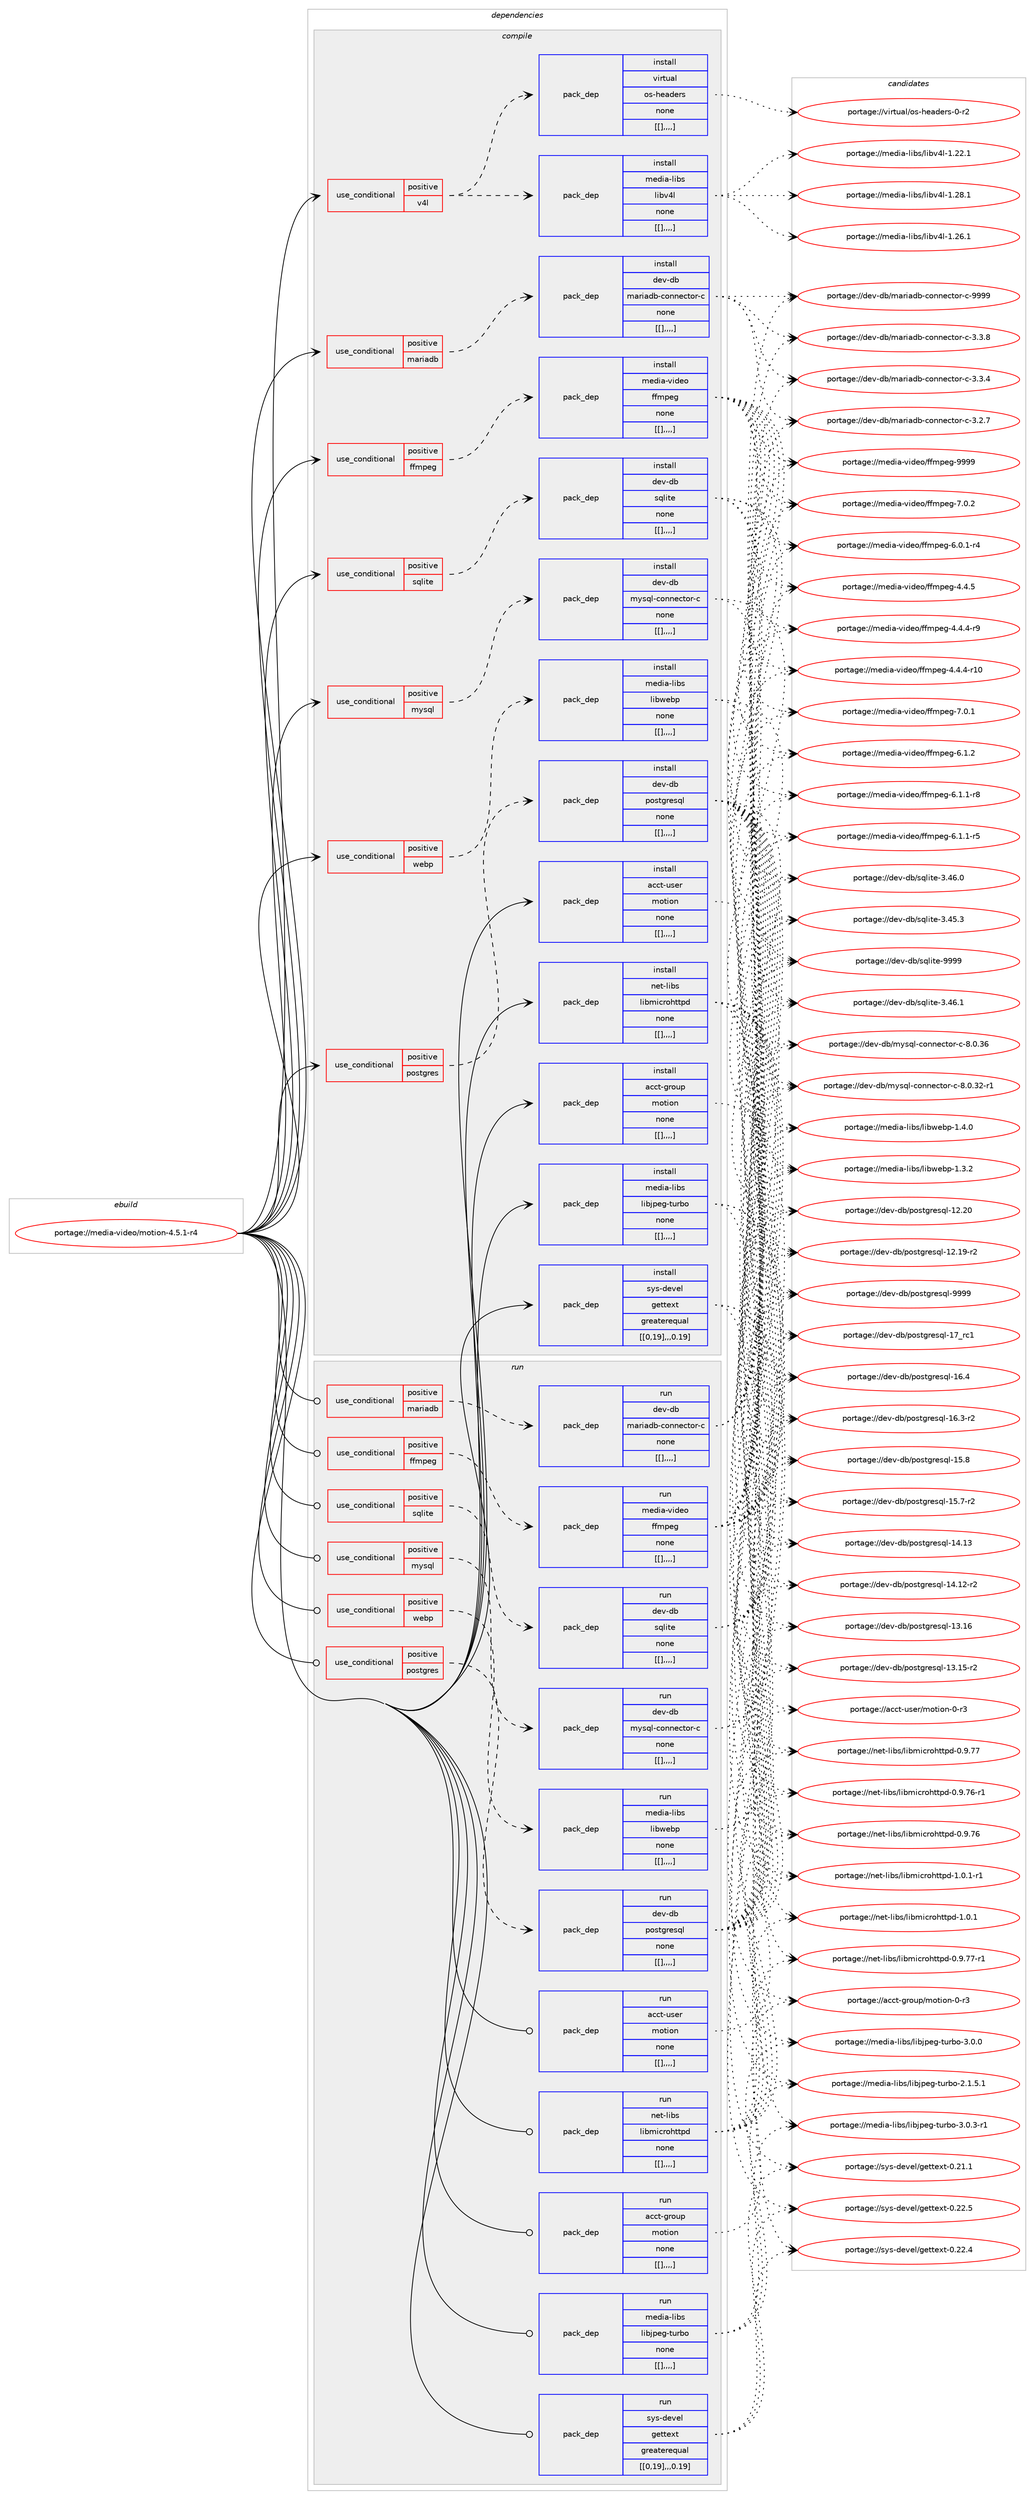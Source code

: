 digraph prolog {

# *************
# Graph options
# *************

newrank=true;
concentrate=true;
compound=true;
graph [rankdir=LR,fontname=Helvetica,fontsize=10,ranksep=1.5];#, ranksep=2.5, nodesep=0.2];
edge  [arrowhead=vee];
node  [fontname=Helvetica,fontsize=10];

# **********
# The ebuild
# **********

subgraph cluster_leftcol {
color=gray;
label=<<i>ebuild</i>>;
id [label="portage://media-video/motion-4.5.1-r4", color=red, width=4, href="../media-video/motion-4.5.1-r4.svg"];
}

# ****************
# The dependencies
# ****************

subgraph cluster_midcol {
color=gray;
label=<<i>dependencies</i>>;
subgraph cluster_compile {
fillcolor="#eeeeee";
style=filled;
label=<<i>compile</i>>;
subgraph cond88791 {
dependency348074 [label=<<TABLE BORDER="0" CELLBORDER="1" CELLSPACING="0" CELLPADDING="4"><TR><TD ROWSPAN="3" CELLPADDING="10">use_conditional</TD></TR><TR><TD>positive</TD></TR><TR><TD>ffmpeg</TD></TR></TABLE>>, shape=none, color=red];
subgraph pack256603 {
dependency348075 [label=<<TABLE BORDER="0" CELLBORDER="1" CELLSPACING="0" CELLPADDING="4" WIDTH="220"><TR><TD ROWSPAN="6" CELLPADDING="30">pack_dep</TD></TR><TR><TD WIDTH="110">install</TD></TR><TR><TD>media-video</TD></TR><TR><TD>ffmpeg</TD></TR><TR><TD>none</TD></TR><TR><TD>[[],,,,]</TD></TR></TABLE>>, shape=none, color=blue];
}
dependency348074:e -> dependency348075:w [weight=20,style="dashed",arrowhead="vee"];
}
id:e -> dependency348074:w [weight=20,style="solid",arrowhead="vee"];
subgraph cond88792 {
dependency348076 [label=<<TABLE BORDER="0" CELLBORDER="1" CELLSPACING="0" CELLPADDING="4"><TR><TD ROWSPAN="3" CELLPADDING="10">use_conditional</TD></TR><TR><TD>positive</TD></TR><TR><TD>mariadb</TD></TR></TABLE>>, shape=none, color=red];
subgraph pack256604 {
dependency348077 [label=<<TABLE BORDER="0" CELLBORDER="1" CELLSPACING="0" CELLPADDING="4" WIDTH="220"><TR><TD ROWSPAN="6" CELLPADDING="30">pack_dep</TD></TR><TR><TD WIDTH="110">install</TD></TR><TR><TD>dev-db</TD></TR><TR><TD>mariadb-connector-c</TD></TR><TR><TD>none</TD></TR><TR><TD>[[],,,,]</TD></TR></TABLE>>, shape=none, color=blue];
}
dependency348076:e -> dependency348077:w [weight=20,style="dashed",arrowhead="vee"];
}
id:e -> dependency348076:w [weight=20,style="solid",arrowhead="vee"];
subgraph cond88793 {
dependency348078 [label=<<TABLE BORDER="0" CELLBORDER="1" CELLSPACING="0" CELLPADDING="4"><TR><TD ROWSPAN="3" CELLPADDING="10">use_conditional</TD></TR><TR><TD>positive</TD></TR><TR><TD>mysql</TD></TR></TABLE>>, shape=none, color=red];
subgraph pack256605 {
dependency348079 [label=<<TABLE BORDER="0" CELLBORDER="1" CELLSPACING="0" CELLPADDING="4" WIDTH="220"><TR><TD ROWSPAN="6" CELLPADDING="30">pack_dep</TD></TR><TR><TD WIDTH="110">install</TD></TR><TR><TD>dev-db</TD></TR><TR><TD>mysql-connector-c</TD></TR><TR><TD>none</TD></TR><TR><TD>[[],,,,]</TD></TR></TABLE>>, shape=none, color=blue];
}
dependency348078:e -> dependency348079:w [weight=20,style="dashed",arrowhead="vee"];
}
id:e -> dependency348078:w [weight=20,style="solid",arrowhead="vee"];
subgraph cond88794 {
dependency348080 [label=<<TABLE BORDER="0" CELLBORDER="1" CELLSPACING="0" CELLPADDING="4"><TR><TD ROWSPAN="3" CELLPADDING="10">use_conditional</TD></TR><TR><TD>positive</TD></TR><TR><TD>postgres</TD></TR></TABLE>>, shape=none, color=red];
subgraph pack256606 {
dependency348081 [label=<<TABLE BORDER="0" CELLBORDER="1" CELLSPACING="0" CELLPADDING="4" WIDTH="220"><TR><TD ROWSPAN="6" CELLPADDING="30">pack_dep</TD></TR><TR><TD WIDTH="110">install</TD></TR><TR><TD>dev-db</TD></TR><TR><TD>postgresql</TD></TR><TR><TD>none</TD></TR><TR><TD>[[],,,,]</TD></TR></TABLE>>, shape=none, color=blue];
}
dependency348080:e -> dependency348081:w [weight=20,style="dashed",arrowhead="vee"];
}
id:e -> dependency348080:w [weight=20,style="solid",arrowhead="vee"];
subgraph cond88795 {
dependency348082 [label=<<TABLE BORDER="0" CELLBORDER="1" CELLSPACING="0" CELLPADDING="4"><TR><TD ROWSPAN="3" CELLPADDING="10">use_conditional</TD></TR><TR><TD>positive</TD></TR><TR><TD>sqlite</TD></TR></TABLE>>, shape=none, color=red];
subgraph pack256607 {
dependency348083 [label=<<TABLE BORDER="0" CELLBORDER="1" CELLSPACING="0" CELLPADDING="4" WIDTH="220"><TR><TD ROWSPAN="6" CELLPADDING="30">pack_dep</TD></TR><TR><TD WIDTH="110">install</TD></TR><TR><TD>dev-db</TD></TR><TR><TD>sqlite</TD></TR><TR><TD>none</TD></TR><TR><TD>[[],,,,]</TD></TR></TABLE>>, shape=none, color=blue];
}
dependency348082:e -> dependency348083:w [weight=20,style="dashed",arrowhead="vee"];
}
id:e -> dependency348082:w [weight=20,style="solid",arrowhead="vee"];
subgraph cond88796 {
dependency348084 [label=<<TABLE BORDER="0" CELLBORDER="1" CELLSPACING="0" CELLPADDING="4"><TR><TD ROWSPAN="3" CELLPADDING="10">use_conditional</TD></TR><TR><TD>positive</TD></TR><TR><TD>v4l</TD></TR></TABLE>>, shape=none, color=red];
subgraph pack256608 {
dependency348085 [label=<<TABLE BORDER="0" CELLBORDER="1" CELLSPACING="0" CELLPADDING="4" WIDTH="220"><TR><TD ROWSPAN="6" CELLPADDING="30">pack_dep</TD></TR><TR><TD WIDTH="110">install</TD></TR><TR><TD>media-libs</TD></TR><TR><TD>libv4l</TD></TR><TR><TD>none</TD></TR><TR><TD>[[],,,,]</TD></TR></TABLE>>, shape=none, color=blue];
}
dependency348084:e -> dependency348085:w [weight=20,style="dashed",arrowhead="vee"];
subgraph pack256609 {
dependency348086 [label=<<TABLE BORDER="0" CELLBORDER="1" CELLSPACING="0" CELLPADDING="4" WIDTH="220"><TR><TD ROWSPAN="6" CELLPADDING="30">pack_dep</TD></TR><TR><TD WIDTH="110">install</TD></TR><TR><TD>virtual</TD></TR><TR><TD>os-headers</TD></TR><TR><TD>none</TD></TR><TR><TD>[[],,,,]</TD></TR></TABLE>>, shape=none, color=blue];
}
dependency348084:e -> dependency348086:w [weight=20,style="dashed",arrowhead="vee"];
}
id:e -> dependency348084:w [weight=20,style="solid",arrowhead="vee"];
subgraph cond88797 {
dependency348087 [label=<<TABLE BORDER="0" CELLBORDER="1" CELLSPACING="0" CELLPADDING="4"><TR><TD ROWSPAN="3" CELLPADDING="10">use_conditional</TD></TR><TR><TD>positive</TD></TR><TR><TD>webp</TD></TR></TABLE>>, shape=none, color=red];
subgraph pack256610 {
dependency348088 [label=<<TABLE BORDER="0" CELLBORDER="1" CELLSPACING="0" CELLPADDING="4" WIDTH="220"><TR><TD ROWSPAN="6" CELLPADDING="30">pack_dep</TD></TR><TR><TD WIDTH="110">install</TD></TR><TR><TD>media-libs</TD></TR><TR><TD>libwebp</TD></TR><TR><TD>none</TD></TR><TR><TD>[[],,,,]</TD></TR></TABLE>>, shape=none, color=blue];
}
dependency348087:e -> dependency348088:w [weight=20,style="dashed",arrowhead="vee"];
}
id:e -> dependency348087:w [weight=20,style="solid",arrowhead="vee"];
subgraph pack256611 {
dependency348089 [label=<<TABLE BORDER="0" CELLBORDER="1" CELLSPACING="0" CELLPADDING="4" WIDTH="220"><TR><TD ROWSPAN="6" CELLPADDING="30">pack_dep</TD></TR><TR><TD WIDTH="110">install</TD></TR><TR><TD>acct-group</TD></TR><TR><TD>motion</TD></TR><TR><TD>none</TD></TR><TR><TD>[[],,,,]</TD></TR></TABLE>>, shape=none, color=blue];
}
id:e -> dependency348089:w [weight=20,style="solid",arrowhead="vee"];
subgraph pack256612 {
dependency348090 [label=<<TABLE BORDER="0" CELLBORDER="1" CELLSPACING="0" CELLPADDING="4" WIDTH="220"><TR><TD ROWSPAN="6" CELLPADDING="30">pack_dep</TD></TR><TR><TD WIDTH="110">install</TD></TR><TR><TD>acct-user</TD></TR><TR><TD>motion</TD></TR><TR><TD>none</TD></TR><TR><TD>[[],,,,]</TD></TR></TABLE>>, shape=none, color=blue];
}
id:e -> dependency348090:w [weight=20,style="solid",arrowhead="vee"];
subgraph pack256613 {
dependency348091 [label=<<TABLE BORDER="0" CELLBORDER="1" CELLSPACING="0" CELLPADDING="4" WIDTH="220"><TR><TD ROWSPAN="6" CELLPADDING="30">pack_dep</TD></TR><TR><TD WIDTH="110">install</TD></TR><TR><TD>media-libs</TD></TR><TR><TD>libjpeg-turbo</TD></TR><TR><TD>none</TD></TR><TR><TD>[[],,,,]</TD></TR></TABLE>>, shape=none, color=blue];
}
id:e -> dependency348091:w [weight=20,style="solid",arrowhead="vee"];
subgraph pack256614 {
dependency348092 [label=<<TABLE BORDER="0" CELLBORDER="1" CELLSPACING="0" CELLPADDING="4" WIDTH="220"><TR><TD ROWSPAN="6" CELLPADDING="30">pack_dep</TD></TR><TR><TD WIDTH="110">install</TD></TR><TR><TD>net-libs</TD></TR><TR><TD>libmicrohttpd</TD></TR><TR><TD>none</TD></TR><TR><TD>[[],,,,]</TD></TR></TABLE>>, shape=none, color=blue];
}
id:e -> dependency348092:w [weight=20,style="solid",arrowhead="vee"];
subgraph pack256615 {
dependency348093 [label=<<TABLE BORDER="0" CELLBORDER="1" CELLSPACING="0" CELLPADDING="4" WIDTH="220"><TR><TD ROWSPAN="6" CELLPADDING="30">pack_dep</TD></TR><TR><TD WIDTH="110">install</TD></TR><TR><TD>sys-devel</TD></TR><TR><TD>gettext</TD></TR><TR><TD>greaterequal</TD></TR><TR><TD>[[0,19],,,0.19]</TD></TR></TABLE>>, shape=none, color=blue];
}
id:e -> dependency348093:w [weight=20,style="solid",arrowhead="vee"];
}
subgraph cluster_compileandrun {
fillcolor="#eeeeee";
style=filled;
label=<<i>compile and run</i>>;
}
subgraph cluster_run {
fillcolor="#eeeeee";
style=filled;
label=<<i>run</i>>;
subgraph cond88798 {
dependency348094 [label=<<TABLE BORDER="0" CELLBORDER="1" CELLSPACING="0" CELLPADDING="4"><TR><TD ROWSPAN="3" CELLPADDING="10">use_conditional</TD></TR><TR><TD>positive</TD></TR><TR><TD>ffmpeg</TD></TR></TABLE>>, shape=none, color=red];
subgraph pack256616 {
dependency348095 [label=<<TABLE BORDER="0" CELLBORDER="1" CELLSPACING="0" CELLPADDING="4" WIDTH="220"><TR><TD ROWSPAN="6" CELLPADDING="30">pack_dep</TD></TR><TR><TD WIDTH="110">run</TD></TR><TR><TD>media-video</TD></TR><TR><TD>ffmpeg</TD></TR><TR><TD>none</TD></TR><TR><TD>[[],,,,]</TD></TR></TABLE>>, shape=none, color=blue];
}
dependency348094:e -> dependency348095:w [weight=20,style="dashed",arrowhead="vee"];
}
id:e -> dependency348094:w [weight=20,style="solid",arrowhead="odot"];
subgraph cond88799 {
dependency348096 [label=<<TABLE BORDER="0" CELLBORDER="1" CELLSPACING="0" CELLPADDING="4"><TR><TD ROWSPAN="3" CELLPADDING="10">use_conditional</TD></TR><TR><TD>positive</TD></TR><TR><TD>mariadb</TD></TR></TABLE>>, shape=none, color=red];
subgraph pack256617 {
dependency348097 [label=<<TABLE BORDER="0" CELLBORDER="1" CELLSPACING="0" CELLPADDING="4" WIDTH="220"><TR><TD ROWSPAN="6" CELLPADDING="30">pack_dep</TD></TR><TR><TD WIDTH="110">run</TD></TR><TR><TD>dev-db</TD></TR><TR><TD>mariadb-connector-c</TD></TR><TR><TD>none</TD></TR><TR><TD>[[],,,,]</TD></TR></TABLE>>, shape=none, color=blue];
}
dependency348096:e -> dependency348097:w [weight=20,style="dashed",arrowhead="vee"];
}
id:e -> dependency348096:w [weight=20,style="solid",arrowhead="odot"];
subgraph cond88800 {
dependency348098 [label=<<TABLE BORDER="0" CELLBORDER="1" CELLSPACING="0" CELLPADDING="4"><TR><TD ROWSPAN="3" CELLPADDING="10">use_conditional</TD></TR><TR><TD>positive</TD></TR><TR><TD>mysql</TD></TR></TABLE>>, shape=none, color=red];
subgraph pack256618 {
dependency348099 [label=<<TABLE BORDER="0" CELLBORDER="1" CELLSPACING="0" CELLPADDING="4" WIDTH="220"><TR><TD ROWSPAN="6" CELLPADDING="30">pack_dep</TD></TR><TR><TD WIDTH="110">run</TD></TR><TR><TD>dev-db</TD></TR><TR><TD>mysql-connector-c</TD></TR><TR><TD>none</TD></TR><TR><TD>[[],,,,]</TD></TR></TABLE>>, shape=none, color=blue];
}
dependency348098:e -> dependency348099:w [weight=20,style="dashed",arrowhead="vee"];
}
id:e -> dependency348098:w [weight=20,style="solid",arrowhead="odot"];
subgraph cond88801 {
dependency348100 [label=<<TABLE BORDER="0" CELLBORDER="1" CELLSPACING="0" CELLPADDING="4"><TR><TD ROWSPAN="3" CELLPADDING="10">use_conditional</TD></TR><TR><TD>positive</TD></TR><TR><TD>postgres</TD></TR></TABLE>>, shape=none, color=red];
subgraph pack256619 {
dependency348101 [label=<<TABLE BORDER="0" CELLBORDER="1" CELLSPACING="0" CELLPADDING="4" WIDTH="220"><TR><TD ROWSPAN="6" CELLPADDING="30">pack_dep</TD></TR><TR><TD WIDTH="110">run</TD></TR><TR><TD>dev-db</TD></TR><TR><TD>postgresql</TD></TR><TR><TD>none</TD></TR><TR><TD>[[],,,,]</TD></TR></TABLE>>, shape=none, color=blue];
}
dependency348100:e -> dependency348101:w [weight=20,style="dashed",arrowhead="vee"];
}
id:e -> dependency348100:w [weight=20,style="solid",arrowhead="odot"];
subgraph cond88802 {
dependency348102 [label=<<TABLE BORDER="0" CELLBORDER="1" CELLSPACING="0" CELLPADDING="4"><TR><TD ROWSPAN="3" CELLPADDING="10">use_conditional</TD></TR><TR><TD>positive</TD></TR><TR><TD>sqlite</TD></TR></TABLE>>, shape=none, color=red];
subgraph pack256620 {
dependency348103 [label=<<TABLE BORDER="0" CELLBORDER="1" CELLSPACING="0" CELLPADDING="4" WIDTH="220"><TR><TD ROWSPAN="6" CELLPADDING="30">pack_dep</TD></TR><TR><TD WIDTH="110">run</TD></TR><TR><TD>dev-db</TD></TR><TR><TD>sqlite</TD></TR><TR><TD>none</TD></TR><TR><TD>[[],,,,]</TD></TR></TABLE>>, shape=none, color=blue];
}
dependency348102:e -> dependency348103:w [weight=20,style="dashed",arrowhead="vee"];
}
id:e -> dependency348102:w [weight=20,style="solid",arrowhead="odot"];
subgraph cond88803 {
dependency348104 [label=<<TABLE BORDER="0" CELLBORDER="1" CELLSPACING="0" CELLPADDING="4"><TR><TD ROWSPAN="3" CELLPADDING="10">use_conditional</TD></TR><TR><TD>positive</TD></TR><TR><TD>webp</TD></TR></TABLE>>, shape=none, color=red];
subgraph pack256621 {
dependency348105 [label=<<TABLE BORDER="0" CELLBORDER="1" CELLSPACING="0" CELLPADDING="4" WIDTH="220"><TR><TD ROWSPAN="6" CELLPADDING="30">pack_dep</TD></TR><TR><TD WIDTH="110">run</TD></TR><TR><TD>media-libs</TD></TR><TR><TD>libwebp</TD></TR><TR><TD>none</TD></TR><TR><TD>[[],,,,]</TD></TR></TABLE>>, shape=none, color=blue];
}
dependency348104:e -> dependency348105:w [weight=20,style="dashed",arrowhead="vee"];
}
id:e -> dependency348104:w [weight=20,style="solid",arrowhead="odot"];
subgraph pack256622 {
dependency348106 [label=<<TABLE BORDER="0" CELLBORDER="1" CELLSPACING="0" CELLPADDING="4" WIDTH="220"><TR><TD ROWSPAN="6" CELLPADDING="30">pack_dep</TD></TR><TR><TD WIDTH="110">run</TD></TR><TR><TD>acct-group</TD></TR><TR><TD>motion</TD></TR><TR><TD>none</TD></TR><TR><TD>[[],,,,]</TD></TR></TABLE>>, shape=none, color=blue];
}
id:e -> dependency348106:w [weight=20,style="solid",arrowhead="odot"];
subgraph pack256623 {
dependency348107 [label=<<TABLE BORDER="0" CELLBORDER="1" CELLSPACING="0" CELLPADDING="4" WIDTH="220"><TR><TD ROWSPAN="6" CELLPADDING="30">pack_dep</TD></TR><TR><TD WIDTH="110">run</TD></TR><TR><TD>acct-user</TD></TR><TR><TD>motion</TD></TR><TR><TD>none</TD></TR><TR><TD>[[],,,,]</TD></TR></TABLE>>, shape=none, color=blue];
}
id:e -> dependency348107:w [weight=20,style="solid",arrowhead="odot"];
subgraph pack256624 {
dependency348108 [label=<<TABLE BORDER="0" CELLBORDER="1" CELLSPACING="0" CELLPADDING="4" WIDTH="220"><TR><TD ROWSPAN="6" CELLPADDING="30">pack_dep</TD></TR><TR><TD WIDTH="110">run</TD></TR><TR><TD>media-libs</TD></TR><TR><TD>libjpeg-turbo</TD></TR><TR><TD>none</TD></TR><TR><TD>[[],,,,]</TD></TR></TABLE>>, shape=none, color=blue];
}
id:e -> dependency348108:w [weight=20,style="solid",arrowhead="odot"];
subgraph pack256625 {
dependency348109 [label=<<TABLE BORDER="0" CELLBORDER="1" CELLSPACING="0" CELLPADDING="4" WIDTH="220"><TR><TD ROWSPAN="6" CELLPADDING="30">pack_dep</TD></TR><TR><TD WIDTH="110">run</TD></TR><TR><TD>net-libs</TD></TR><TR><TD>libmicrohttpd</TD></TR><TR><TD>none</TD></TR><TR><TD>[[],,,,]</TD></TR></TABLE>>, shape=none, color=blue];
}
id:e -> dependency348109:w [weight=20,style="solid",arrowhead="odot"];
subgraph pack256626 {
dependency348110 [label=<<TABLE BORDER="0" CELLBORDER="1" CELLSPACING="0" CELLPADDING="4" WIDTH="220"><TR><TD ROWSPAN="6" CELLPADDING="30">pack_dep</TD></TR><TR><TD WIDTH="110">run</TD></TR><TR><TD>sys-devel</TD></TR><TR><TD>gettext</TD></TR><TR><TD>greaterequal</TD></TR><TR><TD>[[0,19],,,0.19]</TD></TR></TABLE>>, shape=none, color=blue];
}
id:e -> dependency348110:w [weight=20,style="solid",arrowhead="odot"];
}
}

# **************
# The candidates
# **************

subgraph cluster_choices {
rank=same;
color=gray;
label=<<i>candidates</i>>;

subgraph choice256603 {
color=black;
nodesep=1;
choice1091011001059745118105100101111471021021091121011034557575757 [label="portage://media-video/ffmpeg-9999", color=red, width=4,href="../media-video/ffmpeg-9999.svg"];
choice109101100105974511810510010111147102102109112101103455546484650 [label="portage://media-video/ffmpeg-7.0.2", color=red, width=4,href="../media-video/ffmpeg-7.0.2.svg"];
choice109101100105974511810510010111147102102109112101103455546484649 [label="portage://media-video/ffmpeg-7.0.1", color=red, width=4,href="../media-video/ffmpeg-7.0.1.svg"];
choice109101100105974511810510010111147102102109112101103455446494650 [label="portage://media-video/ffmpeg-6.1.2", color=red, width=4,href="../media-video/ffmpeg-6.1.2.svg"];
choice1091011001059745118105100101111471021021091121011034554464946494511456 [label="portage://media-video/ffmpeg-6.1.1-r8", color=red, width=4,href="../media-video/ffmpeg-6.1.1-r8.svg"];
choice1091011001059745118105100101111471021021091121011034554464946494511453 [label="portage://media-video/ffmpeg-6.1.1-r5", color=red, width=4,href="../media-video/ffmpeg-6.1.1-r5.svg"];
choice1091011001059745118105100101111471021021091121011034554464846494511452 [label="portage://media-video/ffmpeg-6.0.1-r4", color=red, width=4,href="../media-video/ffmpeg-6.0.1-r4.svg"];
choice109101100105974511810510010111147102102109112101103455246524653 [label="portage://media-video/ffmpeg-4.4.5", color=red, width=4,href="../media-video/ffmpeg-4.4.5.svg"];
choice1091011001059745118105100101111471021021091121011034552465246524511457 [label="portage://media-video/ffmpeg-4.4.4-r9", color=red, width=4,href="../media-video/ffmpeg-4.4.4-r9.svg"];
choice109101100105974511810510010111147102102109112101103455246524652451144948 [label="portage://media-video/ffmpeg-4.4.4-r10", color=red, width=4,href="../media-video/ffmpeg-4.4.4-r10.svg"];
dependency348075:e -> choice1091011001059745118105100101111471021021091121011034557575757:w [style=dotted,weight="100"];
dependency348075:e -> choice109101100105974511810510010111147102102109112101103455546484650:w [style=dotted,weight="100"];
dependency348075:e -> choice109101100105974511810510010111147102102109112101103455546484649:w [style=dotted,weight="100"];
dependency348075:e -> choice109101100105974511810510010111147102102109112101103455446494650:w [style=dotted,weight="100"];
dependency348075:e -> choice1091011001059745118105100101111471021021091121011034554464946494511456:w [style=dotted,weight="100"];
dependency348075:e -> choice1091011001059745118105100101111471021021091121011034554464946494511453:w [style=dotted,weight="100"];
dependency348075:e -> choice1091011001059745118105100101111471021021091121011034554464846494511452:w [style=dotted,weight="100"];
dependency348075:e -> choice109101100105974511810510010111147102102109112101103455246524653:w [style=dotted,weight="100"];
dependency348075:e -> choice1091011001059745118105100101111471021021091121011034552465246524511457:w [style=dotted,weight="100"];
dependency348075:e -> choice109101100105974511810510010111147102102109112101103455246524652451144948:w [style=dotted,weight="100"];
}
subgraph choice256604 {
color=black;
nodesep=1;
choice10010111845100984710997114105971009845991111101101019911611111445994557575757 [label="portage://dev-db/mariadb-connector-c-9999", color=red, width=4,href="../dev-db/mariadb-connector-c-9999.svg"];
choice1001011184510098471099711410597100984599111110110101991161111144599455146514656 [label="portage://dev-db/mariadb-connector-c-3.3.8", color=red, width=4,href="../dev-db/mariadb-connector-c-3.3.8.svg"];
choice1001011184510098471099711410597100984599111110110101991161111144599455146514652 [label="portage://dev-db/mariadb-connector-c-3.3.4", color=red, width=4,href="../dev-db/mariadb-connector-c-3.3.4.svg"];
choice1001011184510098471099711410597100984599111110110101991161111144599455146504655 [label="portage://dev-db/mariadb-connector-c-3.2.7", color=red, width=4,href="../dev-db/mariadb-connector-c-3.2.7.svg"];
dependency348077:e -> choice10010111845100984710997114105971009845991111101101019911611111445994557575757:w [style=dotted,weight="100"];
dependency348077:e -> choice1001011184510098471099711410597100984599111110110101991161111144599455146514656:w [style=dotted,weight="100"];
dependency348077:e -> choice1001011184510098471099711410597100984599111110110101991161111144599455146514652:w [style=dotted,weight="100"];
dependency348077:e -> choice1001011184510098471099711410597100984599111110110101991161111144599455146504655:w [style=dotted,weight="100"];
}
subgraph choice256605 {
color=black;
nodesep=1;
choice100101118451009847109121115113108459911111011010199116111114459945564648465154 [label="portage://dev-db/mysql-connector-c-8.0.36", color=red, width=4,href="../dev-db/mysql-connector-c-8.0.36.svg"];
choice1001011184510098471091211151131084599111110110101991161111144599455646484651504511449 [label="portage://dev-db/mysql-connector-c-8.0.32-r1", color=red, width=4,href="../dev-db/mysql-connector-c-8.0.32-r1.svg"];
dependency348079:e -> choice100101118451009847109121115113108459911111011010199116111114459945564648465154:w [style=dotted,weight="100"];
dependency348079:e -> choice1001011184510098471091211151131084599111110110101991161111144599455646484651504511449:w [style=dotted,weight="100"];
}
subgraph choice256606 {
color=black;
nodesep=1;
choice1001011184510098471121111151161031141011151131084557575757 [label="portage://dev-db/postgresql-9999", color=red, width=4,href="../dev-db/postgresql-9999.svg"];
choice100101118451009847112111115116103114101115113108454955951149949 [label="portage://dev-db/postgresql-17_rc1", color=red, width=4,href="../dev-db/postgresql-17_rc1.svg"];
choice1001011184510098471121111151161031141011151131084549544652 [label="portage://dev-db/postgresql-16.4", color=red, width=4,href="../dev-db/postgresql-16.4.svg"];
choice10010111845100984711211111511610311410111511310845495446514511450 [label="portage://dev-db/postgresql-16.3-r2", color=red, width=4,href="../dev-db/postgresql-16.3-r2.svg"];
choice1001011184510098471121111151161031141011151131084549534656 [label="portage://dev-db/postgresql-15.8", color=red, width=4,href="../dev-db/postgresql-15.8.svg"];
choice10010111845100984711211111511610311410111511310845495346554511450 [label="portage://dev-db/postgresql-15.7-r2", color=red, width=4,href="../dev-db/postgresql-15.7-r2.svg"];
choice100101118451009847112111115116103114101115113108454952464951 [label="portage://dev-db/postgresql-14.13", color=red, width=4,href="../dev-db/postgresql-14.13.svg"];
choice1001011184510098471121111151161031141011151131084549524649504511450 [label="portage://dev-db/postgresql-14.12-r2", color=red, width=4,href="../dev-db/postgresql-14.12-r2.svg"];
choice100101118451009847112111115116103114101115113108454951464954 [label="portage://dev-db/postgresql-13.16", color=red, width=4,href="../dev-db/postgresql-13.16.svg"];
choice1001011184510098471121111151161031141011151131084549514649534511450 [label="portage://dev-db/postgresql-13.15-r2", color=red, width=4,href="../dev-db/postgresql-13.15-r2.svg"];
choice100101118451009847112111115116103114101115113108454950465048 [label="portage://dev-db/postgresql-12.20", color=red, width=4,href="../dev-db/postgresql-12.20.svg"];
choice1001011184510098471121111151161031141011151131084549504649574511450 [label="portage://dev-db/postgresql-12.19-r2", color=red, width=4,href="../dev-db/postgresql-12.19-r2.svg"];
dependency348081:e -> choice1001011184510098471121111151161031141011151131084557575757:w [style=dotted,weight="100"];
dependency348081:e -> choice100101118451009847112111115116103114101115113108454955951149949:w [style=dotted,weight="100"];
dependency348081:e -> choice1001011184510098471121111151161031141011151131084549544652:w [style=dotted,weight="100"];
dependency348081:e -> choice10010111845100984711211111511610311410111511310845495446514511450:w [style=dotted,weight="100"];
dependency348081:e -> choice1001011184510098471121111151161031141011151131084549534656:w [style=dotted,weight="100"];
dependency348081:e -> choice10010111845100984711211111511610311410111511310845495346554511450:w [style=dotted,weight="100"];
dependency348081:e -> choice100101118451009847112111115116103114101115113108454952464951:w [style=dotted,weight="100"];
dependency348081:e -> choice1001011184510098471121111151161031141011151131084549524649504511450:w [style=dotted,weight="100"];
dependency348081:e -> choice100101118451009847112111115116103114101115113108454951464954:w [style=dotted,weight="100"];
dependency348081:e -> choice1001011184510098471121111151161031141011151131084549514649534511450:w [style=dotted,weight="100"];
dependency348081:e -> choice100101118451009847112111115116103114101115113108454950465048:w [style=dotted,weight="100"];
dependency348081:e -> choice1001011184510098471121111151161031141011151131084549504649574511450:w [style=dotted,weight="100"];
}
subgraph choice256607 {
color=black;
nodesep=1;
choice1001011184510098471151131081051161014557575757 [label="portage://dev-db/sqlite-9999", color=red, width=4,href="../dev-db/sqlite-9999.svg"];
choice10010111845100984711511310810511610145514652544649 [label="portage://dev-db/sqlite-3.46.1", color=red, width=4,href="../dev-db/sqlite-3.46.1.svg"];
choice10010111845100984711511310810511610145514652544648 [label="portage://dev-db/sqlite-3.46.0", color=red, width=4,href="../dev-db/sqlite-3.46.0.svg"];
choice10010111845100984711511310810511610145514652534651 [label="portage://dev-db/sqlite-3.45.3", color=red, width=4,href="../dev-db/sqlite-3.45.3.svg"];
dependency348083:e -> choice1001011184510098471151131081051161014557575757:w [style=dotted,weight="100"];
dependency348083:e -> choice10010111845100984711511310810511610145514652544649:w [style=dotted,weight="100"];
dependency348083:e -> choice10010111845100984711511310810511610145514652544648:w [style=dotted,weight="100"];
dependency348083:e -> choice10010111845100984711511310810511610145514652534651:w [style=dotted,weight="100"];
}
subgraph choice256608 {
color=black;
nodesep=1;
choice10910110010597451081059811547108105981185210845494650564649 [label="portage://media-libs/libv4l-1.28.1", color=red, width=4,href="../media-libs/libv4l-1.28.1.svg"];
choice10910110010597451081059811547108105981185210845494650544649 [label="portage://media-libs/libv4l-1.26.1", color=red, width=4,href="../media-libs/libv4l-1.26.1.svg"];
choice10910110010597451081059811547108105981185210845494650504649 [label="portage://media-libs/libv4l-1.22.1", color=red, width=4,href="../media-libs/libv4l-1.22.1.svg"];
dependency348085:e -> choice10910110010597451081059811547108105981185210845494650564649:w [style=dotted,weight="100"];
dependency348085:e -> choice10910110010597451081059811547108105981185210845494650544649:w [style=dotted,weight="100"];
dependency348085:e -> choice10910110010597451081059811547108105981185210845494650504649:w [style=dotted,weight="100"];
}
subgraph choice256609 {
color=black;
nodesep=1;
choice1181051141161179710847111115451041019710010111411545484511450 [label="portage://virtual/os-headers-0-r2", color=red, width=4,href="../virtual/os-headers-0-r2.svg"];
dependency348086:e -> choice1181051141161179710847111115451041019710010111411545484511450:w [style=dotted,weight="100"];
}
subgraph choice256610 {
color=black;
nodesep=1;
choice109101100105974510810598115471081059811910198112454946524648 [label="portage://media-libs/libwebp-1.4.0", color=red, width=4,href="../media-libs/libwebp-1.4.0.svg"];
choice109101100105974510810598115471081059811910198112454946514650 [label="portage://media-libs/libwebp-1.3.2", color=red, width=4,href="../media-libs/libwebp-1.3.2.svg"];
dependency348088:e -> choice109101100105974510810598115471081059811910198112454946524648:w [style=dotted,weight="100"];
dependency348088:e -> choice109101100105974510810598115471081059811910198112454946514650:w [style=dotted,weight="100"];
}
subgraph choice256611 {
color=black;
nodesep=1;
choice979999116451031141111171124710911111610511111045484511451 [label="portage://acct-group/motion-0-r3", color=red, width=4,href="../acct-group/motion-0-r3.svg"];
dependency348089:e -> choice979999116451031141111171124710911111610511111045484511451:w [style=dotted,weight="100"];
}
subgraph choice256612 {
color=black;
nodesep=1;
choice979999116451171151011144710911111610511111045484511451 [label="portage://acct-user/motion-0-r3", color=red, width=4,href="../acct-user/motion-0-r3.svg"];
dependency348090:e -> choice979999116451171151011144710911111610511111045484511451:w [style=dotted,weight="100"];
}
subgraph choice256613 {
color=black;
nodesep=1;
choice109101100105974510810598115471081059810611210110345116117114981114551464846514511449 [label="portage://media-libs/libjpeg-turbo-3.0.3-r1", color=red, width=4,href="../media-libs/libjpeg-turbo-3.0.3-r1.svg"];
choice10910110010597451081059811547108105981061121011034511611711498111455146484648 [label="portage://media-libs/libjpeg-turbo-3.0.0", color=red, width=4,href="../media-libs/libjpeg-turbo-3.0.0.svg"];
choice109101100105974510810598115471081059810611210110345116117114981114550464946534649 [label="portage://media-libs/libjpeg-turbo-2.1.5.1", color=red, width=4,href="../media-libs/libjpeg-turbo-2.1.5.1.svg"];
dependency348091:e -> choice109101100105974510810598115471081059810611210110345116117114981114551464846514511449:w [style=dotted,weight="100"];
dependency348091:e -> choice10910110010597451081059811547108105981061121011034511611711498111455146484648:w [style=dotted,weight="100"];
dependency348091:e -> choice109101100105974510810598115471081059810611210110345116117114981114550464946534649:w [style=dotted,weight="100"];
}
subgraph choice256614 {
color=black;
nodesep=1;
choice11010111645108105981154710810598109105991141111041161161121004549464846494511449 [label="portage://net-libs/libmicrohttpd-1.0.1-r1", color=red, width=4,href="../net-libs/libmicrohttpd-1.0.1-r1.svg"];
choice1101011164510810598115471081059810910599114111104116116112100454946484649 [label="portage://net-libs/libmicrohttpd-1.0.1", color=red, width=4,href="../net-libs/libmicrohttpd-1.0.1.svg"];
choice1101011164510810598115471081059810910599114111104116116112100454846574655554511449 [label="portage://net-libs/libmicrohttpd-0.9.77-r1", color=red, width=4,href="../net-libs/libmicrohttpd-0.9.77-r1.svg"];
choice110101116451081059811547108105981091059911411110411611611210045484657465555 [label="portage://net-libs/libmicrohttpd-0.9.77", color=red, width=4,href="../net-libs/libmicrohttpd-0.9.77.svg"];
choice1101011164510810598115471081059810910599114111104116116112100454846574655544511449 [label="portage://net-libs/libmicrohttpd-0.9.76-r1", color=red, width=4,href="../net-libs/libmicrohttpd-0.9.76-r1.svg"];
choice110101116451081059811547108105981091059911411110411611611210045484657465554 [label="portage://net-libs/libmicrohttpd-0.9.76", color=red, width=4,href="../net-libs/libmicrohttpd-0.9.76.svg"];
dependency348092:e -> choice11010111645108105981154710810598109105991141111041161161121004549464846494511449:w [style=dotted,weight="100"];
dependency348092:e -> choice1101011164510810598115471081059810910599114111104116116112100454946484649:w [style=dotted,weight="100"];
dependency348092:e -> choice1101011164510810598115471081059810910599114111104116116112100454846574655554511449:w [style=dotted,weight="100"];
dependency348092:e -> choice110101116451081059811547108105981091059911411110411611611210045484657465555:w [style=dotted,weight="100"];
dependency348092:e -> choice1101011164510810598115471081059810910599114111104116116112100454846574655544511449:w [style=dotted,weight="100"];
dependency348092:e -> choice110101116451081059811547108105981091059911411110411611611210045484657465554:w [style=dotted,weight="100"];
}
subgraph choice256615 {
color=black;
nodesep=1;
choice115121115451001011181011084710310111611610112011645484650504653 [label="portage://sys-devel/gettext-0.22.5", color=red, width=4,href="../sys-devel/gettext-0.22.5.svg"];
choice115121115451001011181011084710310111611610112011645484650504652 [label="portage://sys-devel/gettext-0.22.4", color=red, width=4,href="../sys-devel/gettext-0.22.4.svg"];
choice115121115451001011181011084710310111611610112011645484650494649 [label="portage://sys-devel/gettext-0.21.1", color=red, width=4,href="../sys-devel/gettext-0.21.1.svg"];
dependency348093:e -> choice115121115451001011181011084710310111611610112011645484650504653:w [style=dotted,weight="100"];
dependency348093:e -> choice115121115451001011181011084710310111611610112011645484650504652:w [style=dotted,weight="100"];
dependency348093:e -> choice115121115451001011181011084710310111611610112011645484650494649:w [style=dotted,weight="100"];
}
subgraph choice256616 {
color=black;
nodesep=1;
choice1091011001059745118105100101111471021021091121011034557575757 [label="portage://media-video/ffmpeg-9999", color=red, width=4,href="../media-video/ffmpeg-9999.svg"];
choice109101100105974511810510010111147102102109112101103455546484650 [label="portage://media-video/ffmpeg-7.0.2", color=red, width=4,href="../media-video/ffmpeg-7.0.2.svg"];
choice109101100105974511810510010111147102102109112101103455546484649 [label="portage://media-video/ffmpeg-7.0.1", color=red, width=4,href="../media-video/ffmpeg-7.0.1.svg"];
choice109101100105974511810510010111147102102109112101103455446494650 [label="portage://media-video/ffmpeg-6.1.2", color=red, width=4,href="../media-video/ffmpeg-6.1.2.svg"];
choice1091011001059745118105100101111471021021091121011034554464946494511456 [label="portage://media-video/ffmpeg-6.1.1-r8", color=red, width=4,href="../media-video/ffmpeg-6.1.1-r8.svg"];
choice1091011001059745118105100101111471021021091121011034554464946494511453 [label="portage://media-video/ffmpeg-6.1.1-r5", color=red, width=4,href="../media-video/ffmpeg-6.1.1-r5.svg"];
choice1091011001059745118105100101111471021021091121011034554464846494511452 [label="portage://media-video/ffmpeg-6.0.1-r4", color=red, width=4,href="../media-video/ffmpeg-6.0.1-r4.svg"];
choice109101100105974511810510010111147102102109112101103455246524653 [label="portage://media-video/ffmpeg-4.4.5", color=red, width=4,href="../media-video/ffmpeg-4.4.5.svg"];
choice1091011001059745118105100101111471021021091121011034552465246524511457 [label="portage://media-video/ffmpeg-4.4.4-r9", color=red, width=4,href="../media-video/ffmpeg-4.4.4-r9.svg"];
choice109101100105974511810510010111147102102109112101103455246524652451144948 [label="portage://media-video/ffmpeg-4.4.4-r10", color=red, width=4,href="../media-video/ffmpeg-4.4.4-r10.svg"];
dependency348095:e -> choice1091011001059745118105100101111471021021091121011034557575757:w [style=dotted,weight="100"];
dependency348095:e -> choice109101100105974511810510010111147102102109112101103455546484650:w [style=dotted,weight="100"];
dependency348095:e -> choice109101100105974511810510010111147102102109112101103455546484649:w [style=dotted,weight="100"];
dependency348095:e -> choice109101100105974511810510010111147102102109112101103455446494650:w [style=dotted,weight="100"];
dependency348095:e -> choice1091011001059745118105100101111471021021091121011034554464946494511456:w [style=dotted,weight="100"];
dependency348095:e -> choice1091011001059745118105100101111471021021091121011034554464946494511453:w [style=dotted,weight="100"];
dependency348095:e -> choice1091011001059745118105100101111471021021091121011034554464846494511452:w [style=dotted,weight="100"];
dependency348095:e -> choice109101100105974511810510010111147102102109112101103455246524653:w [style=dotted,weight="100"];
dependency348095:e -> choice1091011001059745118105100101111471021021091121011034552465246524511457:w [style=dotted,weight="100"];
dependency348095:e -> choice109101100105974511810510010111147102102109112101103455246524652451144948:w [style=dotted,weight="100"];
}
subgraph choice256617 {
color=black;
nodesep=1;
choice10010111845100984710997114105971009845991111101101019911611111445994557575757 [label="portage://dev-db/mariadb-connector-c-9999", color=red, width=4,href="../dev-db/mariadb-connector-c-9999.svg"];
choice1001011184510098471099711410597100984599111110110101991161111144599455146514656 [label="portage://dev-db/mariadb-connector-c-3.3.8", color=red, width=4,href="../dev-db/mariadb-connector-c-3.3.8.svg"];
choice1001011184510098471099711410597100984599111110110101991161111144599455146514652 [label="portage://dev-db/mariadb-connector-c-3.3.4", color=red, width=4,href="../dev-db/mariadb-connector-c-3.3.4.svg"];
choice1001011184510098471099711410597100984599111110110101991161111144599455146504655 [label="portage://dev-db/mariadb-connector-c-3.2.7", color=red, width=4,href="../dev-db/mariadb-connector-c-3.2.7.svg"];
dependency348097:e -> choice10010111845100984710997114105971009845991111101101019911611111445994557575757:w [style=dotted,weight="100"];
dependency348097:e -> choice1001011184510098471099711410597100984599111110110101991161111144599455146514656:w [style=dotted,weight="100"];
dependency348097:e -> choice1001011184510098471099711410597100984599111110110101991161111144599455146514652:w [style=dotted,weight="100"];
dependency348097:e -> choice1001011184510098471099711410597100984599111110110101991161111144599455146504655:w [style=dotted,weight="100"];
}
subgraph choice256618 {
color=black;
nodesep=1;
choice100101118451009847109121115113108459911111011010199116111114459945564648465154 [label="portage://dev-db/mysql-connector-c-8.0.36", color=red, width=4,href="../dev-db/mysql-connector-c-8.0.36.svg"];
choice1001011184510098471091211151131084599111110110101991161111144599455646484651504511449 [label="portage://dev-db/mysql-connector-c-8.0.32-r1", color=red, width=4,href="../dev-db/mysql-connector-c-8.0.32-r1.svg"];
dependency348099:e -> choice100101118451009847109121115113108459911111011010199116111114459945564648465154:w [style=dotted,weight="100"];
dependency348099:e -> choice1001011184510098471091211151131084599111110110101991161111144599455646484651504511449:w [style=dotted,weight="100"];
}
subgraph choice256619 {
color=black;
nodesep=1;
choice1001011184510098471121111151161031141011151131084557575757 [label="portage://dev-db/postgresql-9999", color=red, width=4,href="../dev-db/postgresql-9999.svg"];
choice100101118451009847112111115116103114101115113108454955951149949 [label="portage://dev-db/postgresql-17_rc1", color=red, width=4,href="../dev-db/postgresql-17_rc1.svg"];
choice1001011184510098471121111151161031141011151131084549544652 [label="portage://dev-db/postgresql-16.4", color=red, width=4,href="../dev-db/postgresql-16.4.svg"];
choice10010111845100984711211111511610311410111511310845495446514511450 [label="portage://dev-db/postgresql-16.3-r2", color=red, width=4,href="../dev-db/postgresql-16.3-r2.svg"];
choice1001011184510098471121111151161031141011151131084549534656 [label="portage://dev-db/postgresql-15.8", color=red, width=4,href="../dev-db/postgresql-15.8.svg"];
choice10010111845100984711211111511610311410111511310845495346554511450 [label="portage://dev-db/postgresql-15.7-r2", color=red, width=4,href="../dev-db/postgresql-15.7-r2.svg"];
choice100101118451009847112111115116103114101115113108454952464951 [label="portage://dev-db/postgresql-14.13", color=red, width=4,href="../dev-db/postgresql-14.13.svg"];
choice1001011184510098471121111151161031141011151131084549524649504511450 [label="portage://dev-db/postgresql-14.12-r2", color=red, width=4,href="../dev-db/postgresql-14.12-r2.svg"];
choice100101118451009847112111115116103114101115113108454951464954 [label="portage://dev-db/postgresql-13.16", color=red, width=4,href="../dev-db/postgresql-13.16.svg"];
choice1001011184510098471121111151161031141011151131084549514649534511450 [label="portage://dev-db/postgresql-13.15-r2", color=red, width=4,href="../dev-db/postgresql-13.15-r2.svg"];
choice100101118451009847112111115116103114101115113108454950465048 [label="portage://dev-db/postgresql-12.20", color=red, width=4,href="../dev-db/postgresql-12.20.svg"];
choice1001011184510098471121111151161031141011151131084549504649574511450 [label="portage://dev-db/postgresql-12.19-r2", color=red, width=4,href="../dev-db/postgresql-12.19-r2.svg"];
dependency348101:e -> choice1001011184510098471121111151161031141011151131084557575757:w [style=dotted,weight="100"];
dependency348101:e -> choice100101118451009847112111115116103114101115113108454955951149949:w [style=dotted,weight="100"];
dependency348101:e -> choice1001011184510098471121111151161031141011151131084549544652:w [style=dotted,weight="100"];
dependency348101:e -> choice10010111845100984711211111511610311410111511310845495446514511450:w [style=dotted,weight="100"];
dependency348101:e -> choice1001011184510098471121111151161031141011151131084549534656:w [style=dotted,weight="100"];
dependency348101:e -> choice10010111845100984711211111511610311410111511310845495346554511450:w [style=dotted,weight="100"];
dependency348101:e -> choice100101118451009847112111115116103114101115113108454952464951:w [style=dotted,weight="100"];
dependency348101:e -> choice1001011184510098471121111151161031141011151131084549524649504511450:w [style=dotted,weight="100"];
dependency348101:e -> choice100101118451009847112111115116103114101115113108454951464954:w [style=dotted,weight="100"];
dependency348101:e -> choice1001011184510098471121111151161031141011151131084549514649534511450:w [style=dotted,weight="100"];
dependency348101:e -> choice100101118451009847112111115116103114101115113108454950465048:w [style=dotted,weight="100"];
dependency348101:e -> choice1001011184510098471121111151161031141011151131084549504649574511450:w [style=dotted,weight="100"];
}
subgraph choice256620 {
color=black;
nodesep=1;
choice1001011184510098471151131081051161014557575757 [label="portage://dev-db/sqlite-9999", color=red, width=4,href="../dev-db/sqlite-9999.svg"];
choice10010111845100984711511310810511610145514652544649 [label="portage://dev-db/sqlite-3.46.1", color=red, width=4,href="../dev-db/sqlite-3.46.1.svg"];
choice10010111845100984711511310810511610145514652544648 [label="portage://dev-db/sqlite-3.46.0", color=red, width=4,href="../dev-db/sqlite-3.46.0.svg"];
choice10010111845100984711511310810511610145514652534651 [label="portage://dev-db/sqlite-3.45.3", color=red, width=4,href="../dev-db/sqlite-3.45.3.svg"];
dependency348103:e -> choice1001011184510098471151131081051161014557575757:w [style=dotted,weight="100"];
dependency348103:e -> choice10010111845100984711511310810511610145514652544649:w [style=dotted,weight="100"];
dependency348103:e -> choice10010111845100984711511310810511610145514652544648:w [style=dotted,weight="100"];
dependency348103:e -> choice10010111845100984711511310810511610145514652534651:w [style=dotted,weight="100"];
}
subgraph choice256621 {
color=black;
nodesep=1;
choice109101100105974510810598115471081059811910198112454946524648 [label="portage://media-libs/libwebp-1.4.0", color=red, width=4,href="../media-libs/libwebp-1.4.0.svg"];
choice109101100105974510810598115471081059811910198112454946514650 [label="portage://media-libs/libwebp-1.3.2", color=red, width=4,href="../media-libs/libwebp-1.3.2.svg"];
dependency348105:e -> choice109101100105974510810598115471081059811910198112454946524648:w [style=dotted,weight="100"];
dependency348105:e -> choice109101100105974510810598115471081059811910198112454946514650:w [style=dotted,weight="100"];
}
subgraph choice256622 {
color=black;
nodesep=1;
choice979999116451031141111171124710911111610511111045484511451 [label="portage://acct-group/motion-0-r3", color=red, width=4,href="../acct-group/motion-0-r3.svg"];
dependency348106:e -> choice979999116451031141111171124710911111610511111045484511451:w [style=dotted,weight="100"];
}
subgraph choice256623 {
color=black;
nodesep=1;
choice979999116451171151011144710911111610511111045484511451 [label="portage://acct-user/motion-0-r3", color=red, width=4,href="../acct-user/motion-0-r3.svg"];
dependency348107:e -> choice979999116451171151011144710911111610511111045484511451:w [style=dotted,weight="100"];
}
subgraph choice256624 {
color=black;
nodesep=1;
choice109101100105974510810598115471081059810611210110345116117114981114551464846514511449 [label="portage://media-libs/libjpeg-turbo-3.0.3-r1", color=red, width=4,href="../media-libs/libjpeg-turbo-3.0.3-r1.svg"];
choice10910110010597451081059811547108105981061121011034511611711498111455146484648 [label="portage://media-libs/libjpeg-turbo-3.0.0", color=red, width=4,href="../media-libs/libjpeg-turbo-3.0.0.svg"];
choice109101100105974510810598115471081059810611210110345116117114981114550464946534649 [label="portage://media-libs/libjpeg-turbo-2.1.5.1", color=red, width=4,href="../media-libs/libjpeg-turbo-2.1.5.1.svg"];
dependency348108:e -> choice109101100105974510810598115471081059810611210110345116117114981114551464846514511449:w [style=dotted,weight="100"];
dependency348108:e -> choice10910110010597451081059811547108105981061121011034511611711498111455146484648:w [style=dotted,weight="100"];
dependency348108:e -> choice109101100105974510810598115471081059810611210110345116117114981114550464946534649:w [style=dotted,weight="100"];
}
subgraph choice256625 {
color=black;
nodesep=1;
choice11010111645108105981154710810598109105991141111041161161121004549464846494511449 [label="portage://net-libs/libmicrohttpd-1.0.1-r1", color=red, width=4,href="../net-libs/libmicrohttpd-1.0.1-r1.svg"];
choice1101011164510810598115471081059810910599114111104116116112100454946484649 [label="portage://net-libs/libmicrohttpd-1.0.1", color=red, width=4,href="../net-libs/libmicrohttpd-1.0.1.svg"];
choice1101011164510810598115471081059810910599114111104116116112100454846574655554511449 [label="portage://net-libs/libmicrohttpd-0.9.77-r1", color=red, width=4,href="../net-libs/libmicrohttpd-0.9.77-r1.svg"];
choice110101116451081059811547108105981091059911411110411611611210045484657465555 [label="portage://net-libs/libmicrohttpd-0.9.77", color=red, width=4,href="../net-libs/libmicrohttpd-0.9.77.svg"];
choice1101011164510810598115471081059810910599114111104116116112100454846574655544511449 [label="portage://net-libs/libmicrohttpd-0.9.76-r1", color=red, width=4,href="../net-libs/libmicrohttpd-0.9.76-r1.svg"];
choice110101116451081059811547108105981091059911411110411611611210045484657465554 [label="portage://net-libs/libmicrohttpd-0.9.76", color=red, width=4,href="../net-libs/libmicrohttpd-0.9.76.svg"];
dependency348109:e -> choice11010111645108105981154710810598109105991141111041161161121004549464846494511449:w [style=dotted,weight="100"];
dependency348109:e -> choice1101011164510810598115471081059810910599114111104116116112100454946484649:w [style=dotted,weight="100"];
dependency348109:e -> choice1101011164510810598115471081059810910599114111104116116112100454846574655554511449:w [style=dotted,weight="100"];
dependency348109:e -> choice110101116451081059811547108105981091059911411110411611611210045484657465555:w [style=dotted,weight="100"];
dependency348109:e -> choice1101011164510810598115471081059810910599114111104116116112100454846574655544511449:w [style=dotted,weight="100"];
dependency348109:e -> choice110101116451081059811547108105981091059911411110411611611210045484657465554:w [style=dotted,weight="100"];
}
subgraph choice256626 {
color=black;
nodesep=1;
choice115121115451001011181011084710310111611610112011645484650504653 [label="portage://sys-devel/gettext-0.22.5", color=red, width=4,href="../sys-devel/gettext-0.22.5.svg"];
choice115121115451001011181011084710310111611610112011645484650504652 [label="portage://sys-devel/gettext-0.22.4", color=red, width=4,href="../sys-devel/gettext-0.22.4.svg"];
choice115121115451001011181011084710310111611610112011645484650494649 [label="portage://sys-devel/gettext-0.21.1", color=red, width=4,href="../sys-devel/gettext-0.21.1.svg"];
dependency348110:e -> choice115121115451001011181011084710310111611610112011645484650504653:w [style=dotted,weight="100"];
dependency348110:e -> choice115121115451001011181011084710310111611610112011645484650504652:w [style=dotted,weight="100"];
dependency348110:e -> choice115121115451001011181011084710310111611610112011645484650494649:w [style=dotted,weight="100"];
}
}

}
